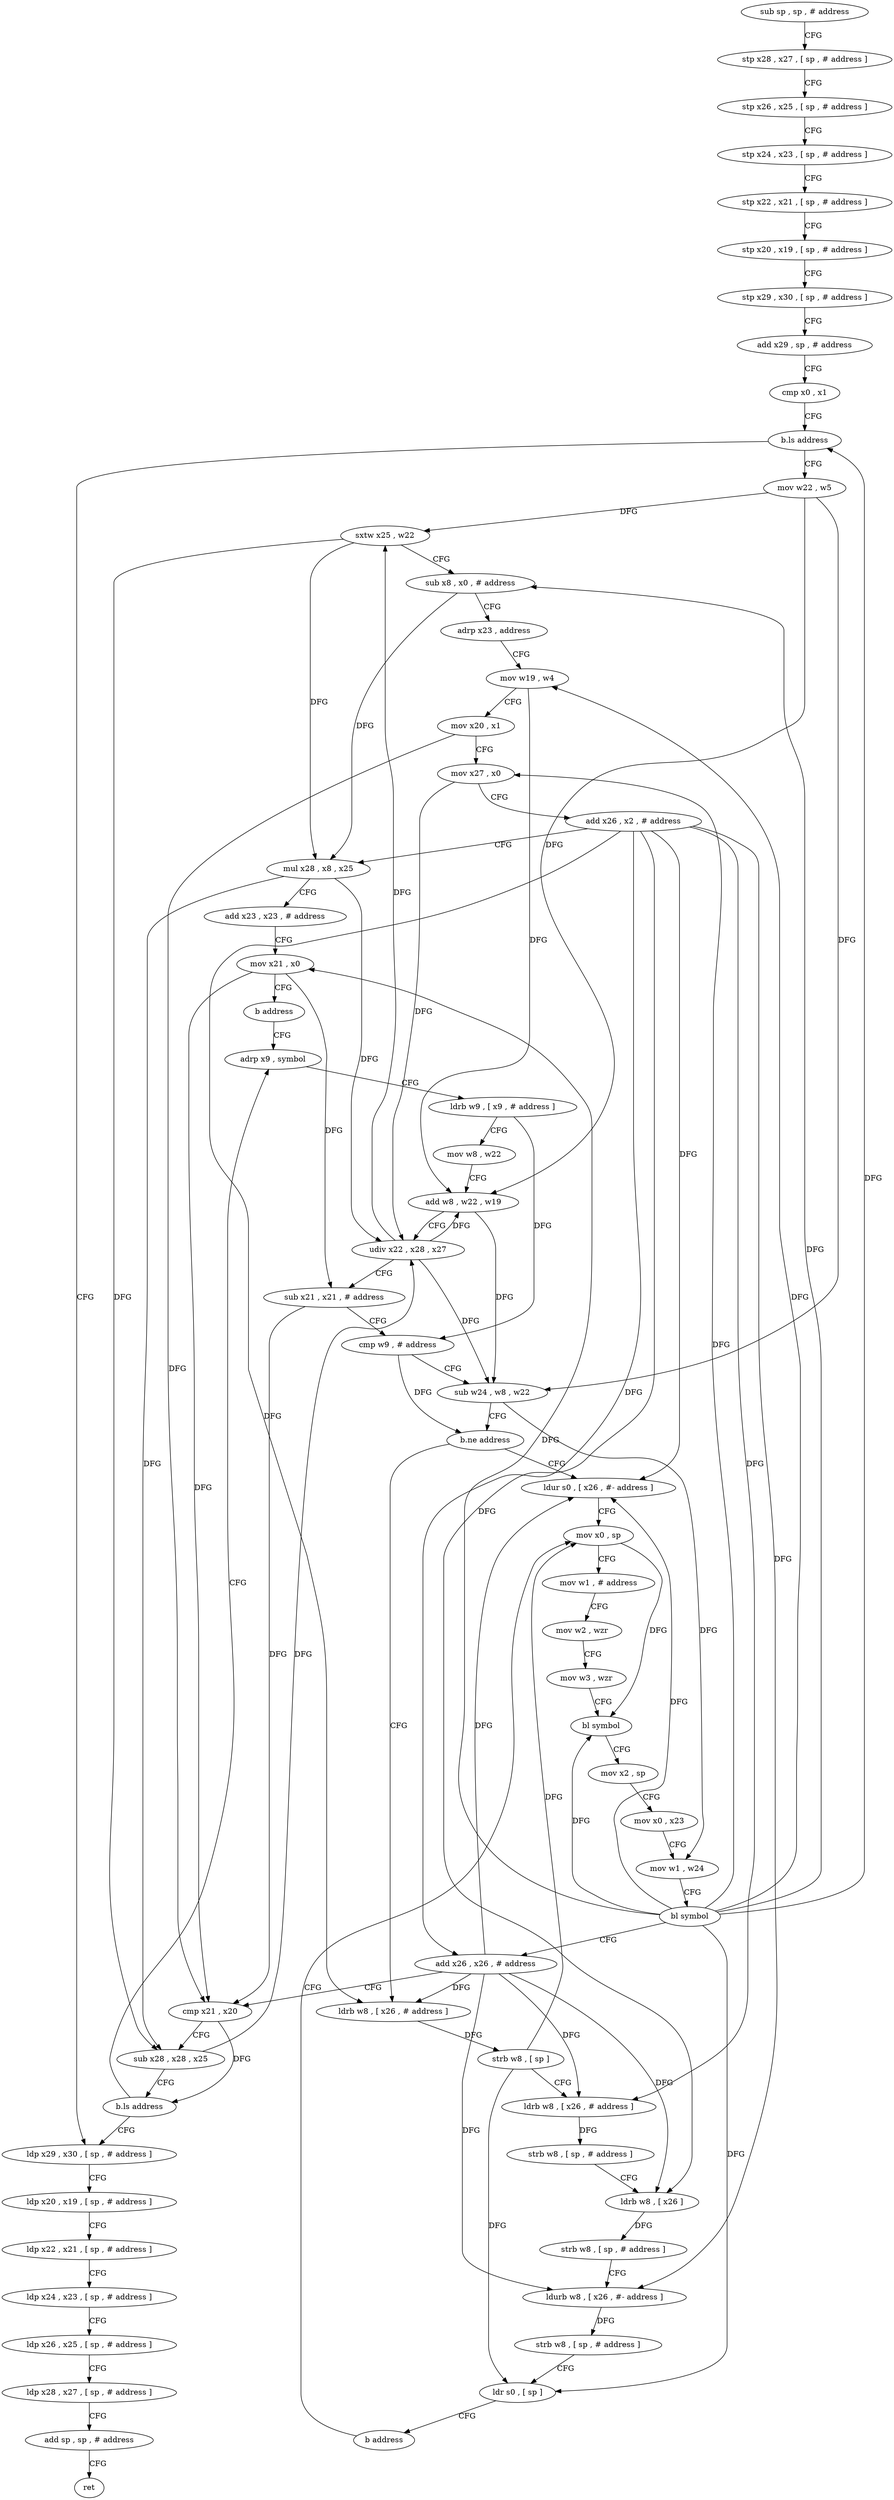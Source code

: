 digraph "func" {
"4211512" [label = "sub sp , sp , # address" ]
"4211516" [label = "stp x28 , x27 , [ sp , # address ]" ]
"4211520" [label = "stp x26 , x25 , [ sp , # address ]" ]
"4211524" [label = "stp x24 , x23 , [ sp , # address ]" ]
"4211528" [label = "stp x22 , x21 , [ sp , # address ]" ]
"4211532" [label = "stp x20 , x19 , [ sp , # address ]" ]
"4211536" [label = "stp x29 , x30 , [ sp , # address ]" ]
"4211540" [label = "add x29 , sp , # address" ]
"4211544" [label = "cmp x0 , x1" ]
"4211548" [label = "b.ls address" ]
"4211732" [label = "ldp x29 , x30 , [ sp , # address ]" ]
"4211552" [label = "mov w22 , w5" ]
"4211736" [label = "ldp x20 , x19 , [ sp , # address ]" ]
"4211740" [label = "ldp x22 , x21 , [ sp , # address ]" ]
"4211744" [label = "ldp x24 , x23 , [ sp , # address ]" ]
"4211748" [label = "ldp x26 , x25 , [ sp , # address ]" ]
"4211752" [label = "ldp x28 , x27 , [ sp , # address ]" ]
"4211756" [label = "add sp , sp , # address" ]
"4211760" [label = "ret" ]
"4211556" [label = "sxtw x25 , w22" ]
"4211560" [label = "sub x8 , x0 , # address" ]
"4211564" [label = "adrp x23 , address" ]
"4211568" [label = "mov w19 , w4" ]
"4211572" [label = "mov x20 , x1" ]
"4211576" [label = "mov x27 , x0" ]
"4211580" [label = "add x26 , x2 , # address" ]
"4211584" [label = "mul x28 , x8 , x25" ]
"4211588" [label = "add x23 , x23 , # address" ]
"4211592" [label = "mov x21 , x0" ]
"4211596" [label = "b address" ]
"4211656" [label = "adrp x9 , symbol" ]
"4211660" [label = "ldrb w9 , [ x9 , # address ]" ]
"4211664" [label = "mov w8 , w22" ]
"4211668" [label = "add w8 , w22 , w19" ]
"4211672" [label = "udiv x22 , x28 , x27" ]
"4211676" [label = "sub x21 , x21 , # address" ]
"4211680" [label = "cmp w9 , # address" ]
"4211684" [label = "sub w24 , w8 , w22" ]
"4211688" [label = "b.ne address" ]
"4211600" [label = "ldur s0 , [ x26 , #- address ]" ]
"4211692" [label = "ldrb w8 , [ x26 , # address ]" ]
"4211604" [label = "mov x0 , sp" ]
"4211696" [label = "strb w8 , [ sp ]" ]
"4211700" [label = "ldrb w8 , [ x26 , # address ]" ]
"4211704" [label = "strb w8 , [ sp , # address ]" ]
"4211708" [label = "ldrb w8 , [ x26 ]" ]
"4211712" [label = "strb w8 , [ sp , # address ]" ]
"4211716" [label = "ldurb w8 , [ x26 , #- address ]" ]
"4211720" [label = "strb w8 , [ sp , # address ]" ]
"4211724" [label = "ldr s0 , [ sp ]" ]
"4211728" [label = "b address" ]
"4211608" [label = "mov w1 , # address" ]
"4211612" [label = "mov w2 , wzr" ]
"4211616" [label = "mov w3 , wzr" ]
"4211620" [label = "bl symbol" ]
"4211624" [label = "mov x2 , sp" ]
"4211628" [label = "mov x0 , x23" ]
"4211632" [label = "mov w1 , w24" ]
"4211636" [label = "bl symbol" ]
"4211640" [label = "add x26 , x26 , # address" ]
"4211644" [label = "cmp x21 , x20" ]
"4211648" [label = "sub x28 , x28 , x25" ]
"4211652" [label = "b.ls address" ]
"4211512" -> "4211516" [ label = "CFG" ]
"4211516" -> "4211520" [ label = "CFG" ]
"4211520" -> "4211524" [ label = "CFG" ]
"4211524" -> "4211528" [ label = "CFG" ]
"4211528" -> "4211532" [ label = "CFG" ]
"4211532" -> "4211536" [ label = "CFG" ]
"4211536" -> "4211540" [ label = "CFG" ]
"4211540" -> "4211544" [ label = "CFG" ]
"4211544" -> "4211548" [ label = "CFG" ]
"4211548" -> "4211732" [ label = "CFG" ]
"4211548" -> "4211552" [ label = "CFG" ]
"4211732" -> "4211736" [ label = "CFG" ]
"4211552" -> "4211556" [ label = "DFG" ]
"4211552" -> "4211668" [ label = "DFG" ]
"4211552" -> "4211684" [ label = "DFG" ]
"4211736" -> "4211740" [ label = "CFG" ]
"4211740" -> "4211744" [ label = "CFG" ]
"4211744" -> "4211748" [ label = "CFG" ]
"4211748" -> "4211752" [ label = "CFG" ]
"4211752" -> "4211756" [ label = "CFG" ]
"4211756" -> "4211760" [ label = "CFG" ]
"4211556" -> "4211560" [ label = "CFG" ]
"4211556" -> "4211584" [ label = "DFG" ]
"4211556" -> "4211648" [ label = "DFG" ]
"4211560" -> "4211564" [ label = "CFG" ]
"4211560" -> "4211584" [ label = "DFG" ]
"4211564" -> "4211568" [ label = "CFG" ]
"4211568" -> "4211572" [ label = "CFG" ]
"4211568" -> "4211668" [ label = "DFG" ]
"4211572" -> "4211576" [ label = "CFG" ]
"4211572" -> "4211644" [ label = "DFG" ]
"4211576" -> "4211580" [ label = "CFG" ]
"4211576" -> "4211672" [ label = "DFG" ]
"4211580" -> "4211584" [ label = "CFG" ]
"4211580" -> "4211600" [ label = "DFG" ]
"4211580" -> "4211692" [ label = "DFG" ]
"4211580" -> "4211700" [ label = "DFG" ]
"4211580" -> "4211708" [ label = "DFG" ]
"4211580" -> "4211716" [ label = "DFG" ]
"4211580" -> "4211640" [ label = "DFG" ]
"4211584" -> "4211588" [ label = "CFG" ]
"4211584" -> "4211672" [ label = "DFG" ]
"4211584" -> "4211648" [ label = "DFG" ]
"4211588" -> "4211592" [ label = "CFG" ]
"4211592" -> "4211596" [ label = "CFG" ]
"4211592" -> "4211676" [ label = "DFG" ]
"4211592" -> "4211644" [ label = "DFG" ]
"4211596" -> "4211656" [ label = "CFG" ]
"4211656" -> "4211660" [ label = "CFG" ]
"4211660" -> "4211664" [ label = "CFG" ]
"4211660" -> "4211680" [ label = "DFG" ]
"4211664" -> "4211668" [ label = "CFG" ]
"4211668" -> "4211672" [ label = "CFG" ]
"4211668" -> "4211684" [ label = "DFG" ]
"4211672" -> "4211676" [ label = "CFG" ]
"4211672" -> "4211556" [ label = "DFG" ]
"4211672" -> "4211668" [ label = "DFG" ]
"4211672" -> "4211684" [ label = "DFG" ]
"4211676" -> "4211680" [ label = "CFG" ]
"4211676" -> "4211644" [ label = "DFG" ]
"4211680" -> "4211684" [ label = "CFG" ]
"4211680" -> "4211688" [ label = "DFG" ]
"4211684" -> "4211688" [ label = "CFG" ]
"4211684" -> "4211632" [ label = "DFG" ]
"4211688" -> "4211600" [ label = "CFG" ]
"4211688" -> "4211692" [ label = "CFG" ]
"4211600" -> "4211604" [ label = "CFG" ]
"4211692" -> "4211696" [ label = "DFG" ]
"4211604" -> "4211608" [ label = "CFG" ]
"4211604" -> "4211620" [ label = "DFG" ]
"4211696" -> "4211700" [ label = "CFG" ]
"4211696" -> "4211724" [ label = "DFG" ]
"4211696" -> "4211604" [ label = "DFG" ]
"4211700" -> "4211704" [ label = "DFG" ]
"4211704" -> "4211708" [ label = "CFG" ]
"4211708" -> "4211712" [ label = "DFG" ]
"4211712" -> "4211716" [ label = "CFG" ]
"4211716" -> "4211720" [ label = "DFG" ]
"4211720" -> "4211724" [ label = "CFG" ]
"4211724" -> "4211728" [ label = "CFG" ]
"4211728" -> "4211604" [ label = "CFG" ]
"4211608" -> "4211612" [ label = "CFG" ]
"4211612" -> "4211616" [ label = "CFG" ]
"4211616" -> "4211620" [ label = "CFG" ]
"4211620" -> "4211624" [ label = "CFG" ]
"4211624" -> "4211628" [ label = "CFG" ]
"4211628" -> "4211632" [ label = "CFG" ]
"4211632" -> "4211636" [ label = "CFG" ]
"4211636" -> "4211640" [ label = "CFG" ]
"4211636" -> "4211560" [ label = "DFG" ]
"4211636" -> "4211568" [ label = "DFG" ]
"4211636" -> "4211576" [ label = "DFG" ]
"4211636" -> "4211592" [ label = "DFG" ]
"4211636" -> "4211620" [ label = "DFG" ]
"4211636" -> "4211548" [ label = "DFG" ]
"4211636" -> "4211600" [ label = "DFG" ]
"4211636" -> "4211724" [ label = "DFG" ]
"4211640" -> "4211644" [ label = "CFG" ]
"4211640" -> "4211600" [ label = "DFG" ]
"4211640" -> "4211692" [ label = "DFG" ]
"4211640" -> "4211700" [ label = "DFG" ]
"4211640" -> "4211708" [ label = "DFG" ]
"4211640" -> "4211716" [ label = "DFG" ]
"4211644" -> "4211648" [ label = "CFG" ]
"4211644" -> "4211652" [ label = "DFG" ]
"4211648" -> "4211652" [ label = "CFG" ]
"4211648" -> "4211672" [ label = "DFG" ]
"4211652" -> "4211732" [ label = "CFG" ]
"4211652" -> "4211656" [ label = "CFG" ]
}
